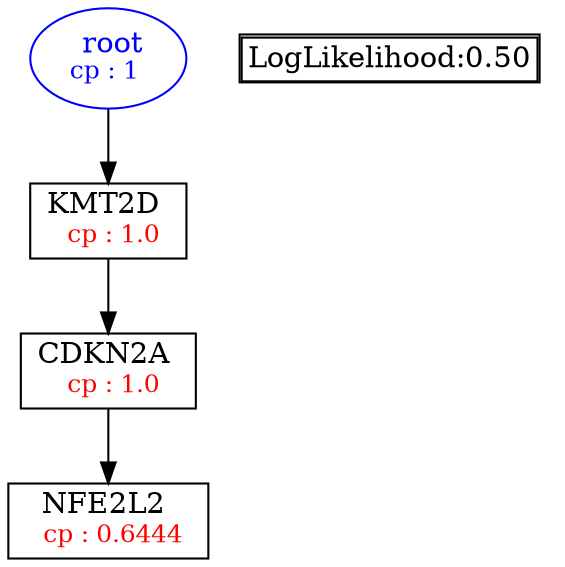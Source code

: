 digraph tree {
    "root" [label=<<font color='Blue'> root</font><br/><font color='Blue' POINT-SIZE='12'>cp : 1 </font>>, shape=oval, color=Blue];
    "S3" [label =<KMT2D <br/> <font color='Red' POINT-SIZE='12'> cp : 1.0 </font>>, shape=box];
    "S2" [label =<CDKN2A <br/> <font color='Red' POINT-SIZE='12'> cp : 1.0 </font>>, shape=box];
    "S1" [label =<NFE2L2 <br/> <font color='Red' POINT-SIZE='12'> cp : 0.6444 </font>>, shape=box];
    "root" -> "S3";
    "S3" -> "S2";
    "S2" -> "S1";

    node[shape=plaintext]
    fontsize="10"
    struct1 [label=
    <<TABLE BORDER="1" CELLBORDER="1" CELLSPACING="0" >
    <TR><TD ALIGN="LEFT">LogLikelihood:0.50</TD></TR>
    </TABLE>>];

}
